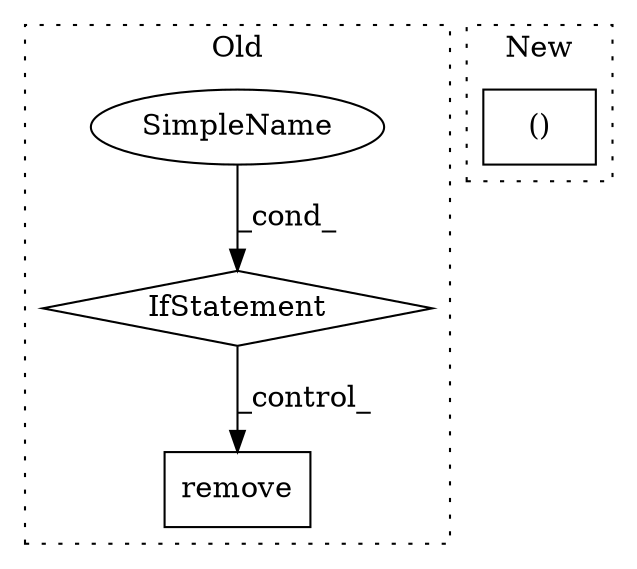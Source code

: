 digraph G {
subgraph cluster0 {
1 [label="remove" a="32" s="15390,15411" l="7,1" shape="box"];
3 [label="IfStatement" a="25" s="15307,15330" l="4,2" shape="diamond"];
4 [label="SimpleName" a="42" s="" l="" shape="ellipse"];
label = "Old";
style="dotted";
}
subgraph cluster1 {
2 [label="()" a="106" s="11889" l="246" shape="box"];
label = "New";
style="dotted";
}
3 -> 1 [label="_control_"];
4 -> 3 [label="_cond_"];
}